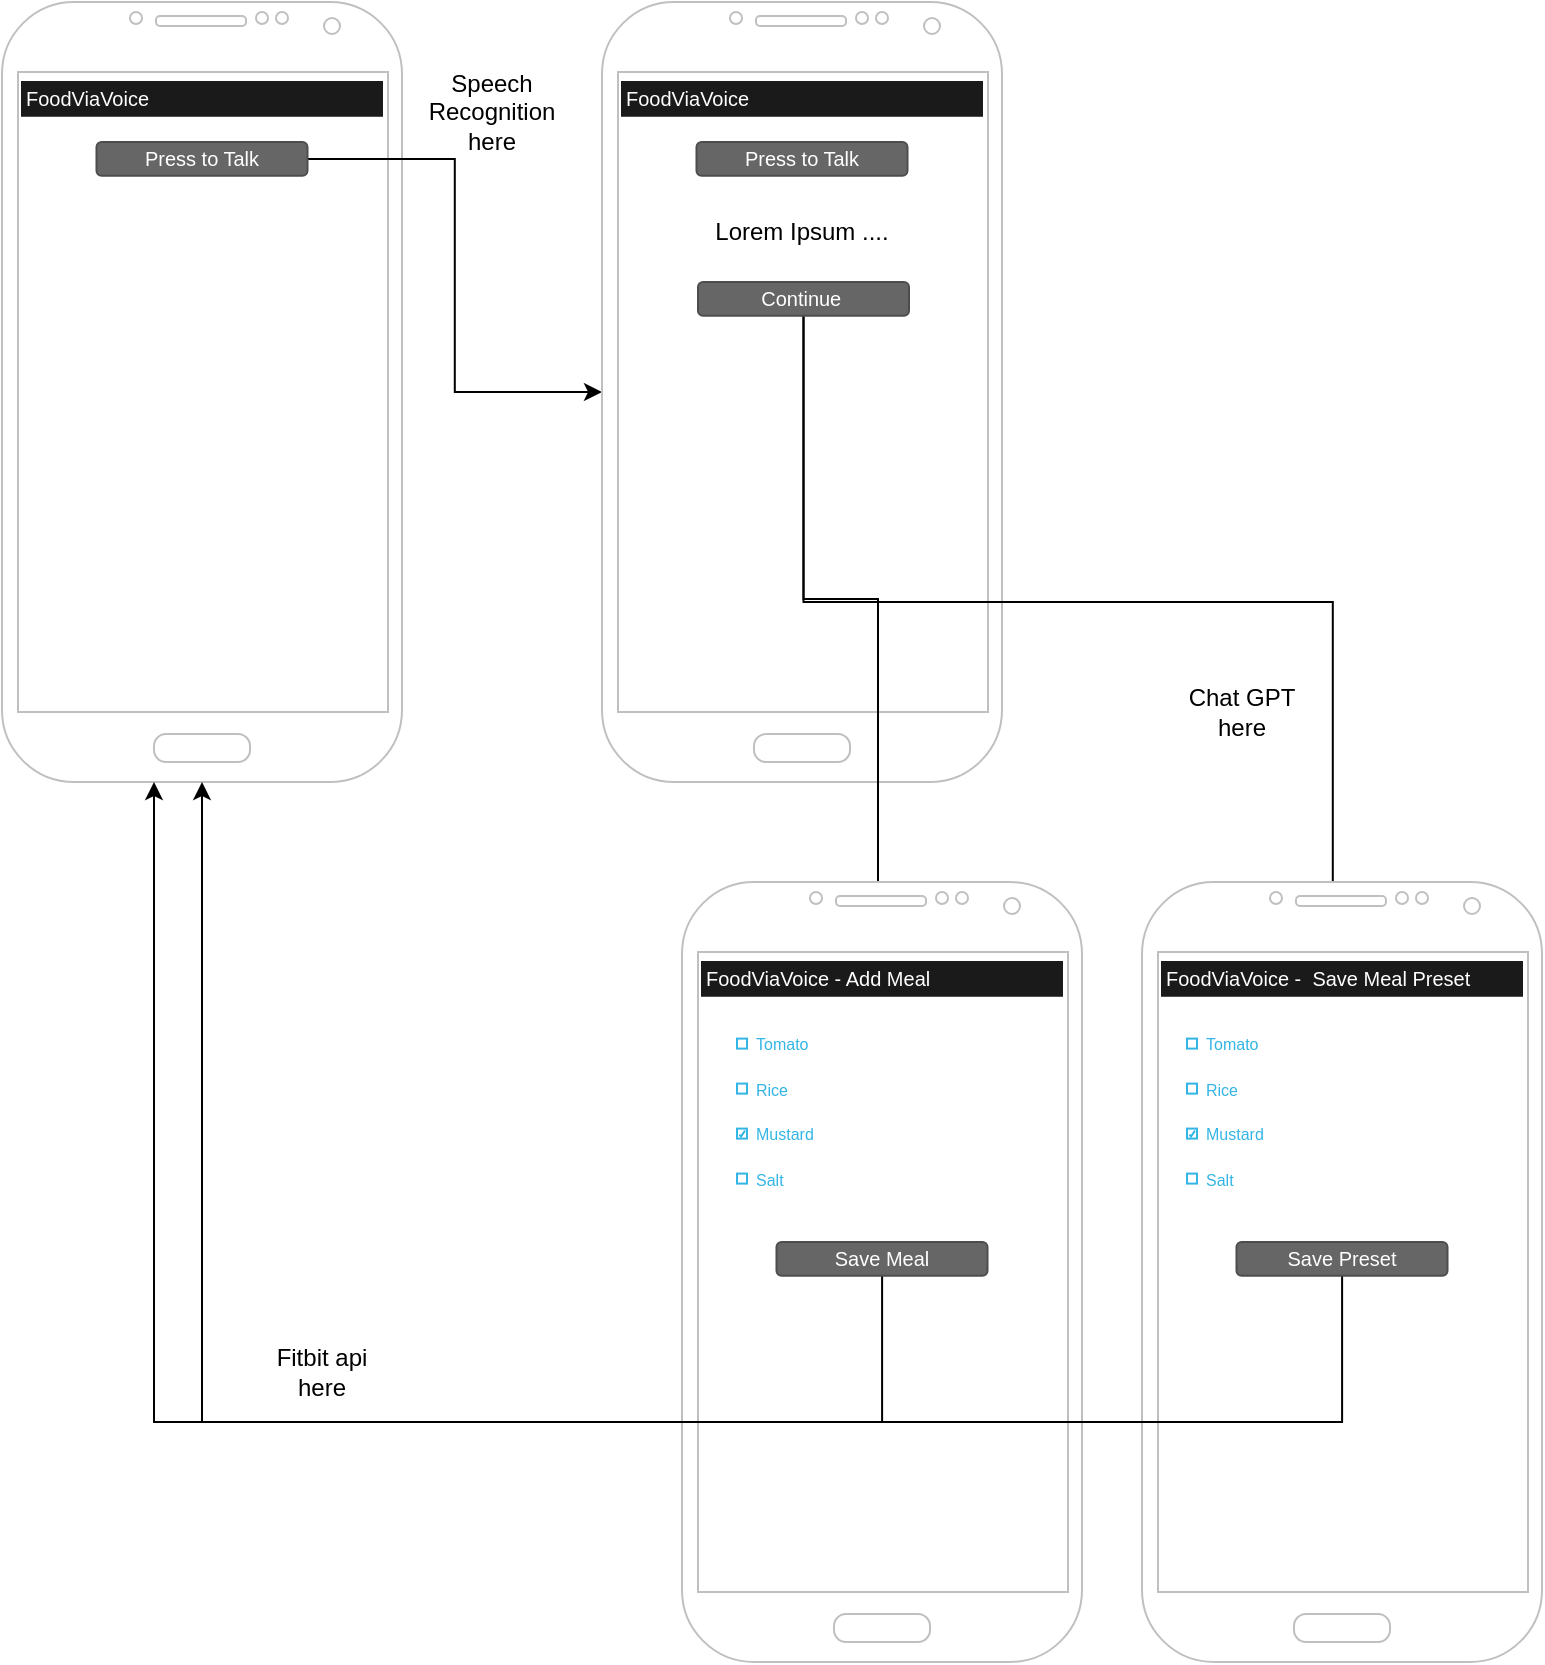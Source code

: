 <mxfile version="21.1.2" type="device">
  <diagram name="Page-1" id="mbIjbdhpMqE-Ixfhczzh">
    <mxGraphModel dx="1537" dy="998" grid="1" gridSize="10" guides="1" tooltips="1" connect="1" arrows="1" fold="1" page="1" pageScale="1" pageWidth="850" pageHeight="1100" math="0" shadow="0">
      <root>
        <mxCell id="0" />
        <mxCell id="1" parent="0" />
        <mxCell id="-Hr7FnxDlD46efR41cjD-1" value="" style="verticalLabelPosition=bottom;verticalAlign=top;html=1;shadow=0;dashed=0;strokeWidth=1;shape=mxgraph.android.phone2;strokeColor=#c0c0c0;" vertex="1" parent="1">
          <mxGeometry x="20" y="50" width="200" height="390" as="geometry" />
        </mxCell>
        <mxCell id="-Hr7FnxDlD46efR41cjD-19" style="edgeStyle=orthogonalEdgeStyle;rounded=0;orthogonalLoop=1;jettySize=auto;html=1;" edge="1" parent="1" source="-Hr7FnxDlD46efR41cjD-2" target="-Hr7FnxDlD46efR41cjD-5">
          <mxGeometry relative="1" as="geometry" />
        </mxCell>
        <mxCell id="-Hr7FnxDlD46efR41cjD-2" value="Press to Talk" style="rounded=1;html=1;shadow=0;dashed=0;whiteSpace=wrap;fontSize=10;fillColor=#666666;align=center;strokeColor=#4D4D4D;fontColor=#ffffff;" vertex="1" parent="1">
          <mxGeometry x="67.25" y="120" width="105.5" height="16.88" as="geometry" />
        </mxCell>
        <mxCell id="-Hr7FnxDlD46efR41cjD-3" value="FoodViaVoice" style="whiteSpace=wrap;html=1;shadow=0;dashed=0;fontSize=10;align=left;fillColor=#1A1A1A;strokeColor=#1A1A1A;fontColor=#FFFFFF;" vertex="1" parent="1">
          <mxGeometry x="30" y="90" width="180" height="16.88" as="geometry" />
        </mxCell>
        <mxCell id="-Hr7FnxDlD46efR41cjD-5" value="" style="verticalLabelPosition=bottom;verticalAlign=top;html=1;shadow=0;dashed=0;strokeWidth=1;shape=mxgraph.android.phone2;strokeColor=#c0c0c0;" vertex="1" parent="1">
          <mxGeometry x="320" y="50" width="200" height="390" as="geometry" />
        </mxCell>
        <mxCell id="-Hr7FnxDlD46efR41cjD-6" value="Press to Talk" style="rounded=1;html=1;shadow=0;dashed=0;whiteSpace=wrap;fontSize=10;fillColor=#666666;align=center;strokeColor=#4D4D4D;fontColor=#ffffff;" vertex="1" parent="1">
          <mxGeometry x="367.25" y="120" width="105.5" height="16.88" as="geometry" />
        </mxCell>
        <mxCell id="-Hr7FnxDlD46efR41cjD-7" value="FoodViaVoice" style="whiteSpace=wrap;html=1;shadow=0;dashed=0;fontSize=10;align=left;fillColor=#1A1A1A;strokeColor=#1A1A1A;fontColor=#FFFFFF;" vertex="1" parent="1">
          <mxGeometry x="330" y="90" width="180" height="16.88" as="geometry" />
        </mxCell>
        <mxCell id="-Hr7FnxDlD46efR41cjD-8" value="Lorem Ipsum ...." style="text;html=1;strokeColor=none;fillColor=none;align=center;verticalAlign=middle;whiteSpace=wrap;rounded=0;" vertex="1" parent="1">
          <mxGeometry x="330" y="140" width="180" height="50" as="geometry" />
        </mxCell>
        <mxCell id="-Hr7FnxDlD46efR41cjD-20" style="edgeStyle=orthogonalEdgeStyle;rounded=0;orthogonalLoop=1;jettySize=auto;html=1;entryX=0.49;entryY=0.031;entryDx=0;entryDy=0;entryPerimeter=0;" edge="1" parent="1" source="-Hr7FnxDlD46efR41cjD-10" target="-Hr7FnxDlD46efR41cjD-16">
          <mxGeometry relative="1" as="geometry" />
        </mxCell>
        <mxCell id="-Hr7FnxDlD46efR41cjD-24" style="edgeStyle=orthogonalEdgeStyle;rounded=0;orthogonalLoop=1;jettySize=auto;html=1;entryX=0.477;entryY=0.035;entryDx=0;entryDy=0;entryPerimeter=0;" edge="1" parent="1" source="-Hr7FnxDlD46efR41cjD-10" target="-Hr7FnxDlD46efR41cjD-21">
          <mxGeometry relative="1" as="geometry">
            <Array as="points">
              <mxPoint x="421" y="350" />
              <mxPoint x="685" y="350" />
            </Array>
          </mxGeometry>
        </mxCell>
        <mxCell id="-Hr7FnxDlD46efR41cjD-10" value="Continue&amp;nbsp;" style="rounded=1;html=1;shadow=0;dashed=0;whiteSpace=wrap;fontSize=10;fillColor=#666666;align=center;strokeColor=#4D4D4D;fontColor=#ffffff;" vertex="1" parent="1">
          <mxGeometry x="368" y="190" width="105.5" height="16.88" as="geometry" />
        </mxCell>
        <mxCell id="-Hr7FnxDlD46efR41cjD-16" value="" style="verticalLabelPosition=bottom;verticalAlign=top;html=1;shadow=0;dashed=0;strokeWidth=1;shape=mxgraph.android.phone2;strokeColor=#c0c0c0;" vertex="1" parent="1">
          <mxGeometry x="360" y="490" width="200" height="390" as="geometry" />
        </mxCell>
        <mxCell id="-Hr7FnxDlD46efR41cjD-55" style="edgeStyle=orthogonalEdgeStyle;rounded=0;orthogonalLoop=1;jettySize=auto;html=1;" edge="1" parent="1" source="-Hr7FnxDlD46efR41cjD-17" target="-Hr7FnxDlD46efR41cjD-1">
          <mxGeometry relative="1" as="geometry">
            <Array as="points">
              <mxPoint x="460" y="760" />
              <mxPoint x="120" y="760" />
            </Array>
          </mxGeometry>
        </mxCell>
        <mxCell id="-Hr7FnxDlD46efR41cjD-17" value="Save Meal" style="rounded=1;html=1;shadow=0;dashed=0;whiteSpace=wrap;fontSize=10;fillColor=#666666;align=center;strokeColor=#4D4D4D;fontColor=#ffffff;" vertex="1" parent="1">
          <mxGeometry x="407.25" y="670" width="105.5" height="16.88" as="geometry" />
        </mxCell>
        <mxCell id="-Hr7FnxDlD46efR41cjD-18" value="FoodViaVoice - Add Meal" style="whiteSpace=wrap;html=1;shadow=0;dashed=0;fontSize=10;align=left;fillColor=#1A1A1A;strokeColor=#1A1A1A;fontColor=#FFFFFF;" vertex="1" parent="1">
          <mxGeometry x="370" y="530" width="180" height="16.88" as="geometry" />
        </mxCell>
        <mxCell id="-Hr7FnxDlD46efR41cjD-21" value="" style="verticalLabelPosition=bottom;verticalAlign=top;html=1;shadow=0;dashed=0;strokeWidth=1;shape=mxgraph.android.phone2;strokeColor=#c0c0c0;" vertex="1" parent="1">
          <mxGeometry x="590" y="490" width="200" height="390" as="geometry" />
        </mxCell>
        <mxCell id="-Hr7FnxDlD46efR41cjD-56" style="edgeStyle=orthogonalEdgeStyle;rounded=0;orthogonalLoop=1;jettySize=auto;html=1;" edge="1" parent="1" source="-Hr7FnxDlD46efR41cjD-22" target="-Hr7FnxDlD46efR41cjD-1">
          <mxGeometry relative="1" as="geometry">
            <Array as="points">
              <mxPoint x="690" y="760" />
              <mxPoint x="96" y="760" />
            </Array>
          </mxGeometry>
        </mxCell>
        <mxCell id="-Hr7FnxDlD46efR41cjD-22" value="Save Preset" style="rounded=1;html=1;shadow=0;dashed=0;whiteSpace=wrap;fontSize=10;fillColor=#666666;align=center;strokeColor=#4D4D4D;fontColor=#ffffff;" vertex="1" parent="1">
          <mxGeometry x="637.25" y="670" width="105.5" height="16.88" as="geometry" />
        </mxCell>
        <mxCell id="-Hr7FnxDlD46efR41cjD-23" value="FoodViaVoice -&amp;nbsp; Save Meal Preset" style="whiteSpace=wrap;html=1;shadow=0;dashed=0;fontSize=10;align=left;fillColor=#1A1A1A;strokeColor=#1A1A1A;fontColor=#FFFFFF;" vertex="1" parent="1">
          <mxGeometry x="600" y="530" width="180" height="16.88" as="geometry" />
        </mxCell>
        <mxCell id="-Hr7FnxDlD46efR41cjD-25" value="" style="strokeWidth=1;html=1;shadow=0;dashed=0;shape=transparent;strokeColor=#33b5e5" vertex="1" parent="1">
          <mxGeometry x="385" y="560" width="165" height="90" as="geometry" />
        </mxCell>
        <mxCell id="-Hr7FnxDlD46efR41cjD-26" value="Tomato" style="strokeColor=inherit;fillColor=inherit;gradientColor=inherit;shape=transparent;html=1;align=left;spacingLeft=10;fontSize=8;fontColor=#33b5e5;" vertex="1" parent="-Hr7FnxDlD46efR41cjD-25">
          <mxGeometry width="165" height="22.5" as="geometry" />
        </mxCell>
        <mxCell id="-Hr7FnxDlD46efR41cjD-27" value="" style="strokeColor=inherit;fillColor=inherit;gradientColor=inherit;shape=transparent;" vertex="1" parent="-Hr7FnxDlD46efR41cjD-26">
          <mxGeometry y="10.8" as="geometry" />
        </mxCell>
        <mxCell id="-Hr7FnxDlD46efR41cjD-28" value="" style="strokeColor=inherit;fillColor=inherit;gradientColor=inherit;strokeWidth=1;html=1;shadow=0;dashed=0;shape=mxgraph.android.rrect;rSize=0;resizable=0;" vertex="1" parent="-Hr7FnxDlD46efR41cjD-27">
          <mxGeometry x="2.5" y="-2.5" width="5" height="5" as="geometry" />
        </mxCell>
        <mxCell id="-Hr7FnxDlD46efR41cjD-29" value="Rice" style="strokeColor=inherit;fillColor=inherit;gradientColor=inherit;shape=transparent;html=1;align=left;spacingLeft=10;fontSize=8;fontColor=#33b5e5;" vertex="1" parent="-Hr7FnxDlD46efR41cjD-25">
          <mxGeometry y="22.5" width="165" height="22.5" as="geometry" />
        </mxCell>
        <mxCell id="-Hr7FnxDlD46efR41cjD-30" value="" style="strokeColor=inherit;fillColor=inherit;gradientColor=inherit;shape=transparent;" vertex="1" parent="-Hr7FnxDlD46efR41cjD-29">
          <mxGeometry y="10.8" as="geometry" />
        </mxCell>
        <mxCell id="-Hr7FnxDlD46efR41cjD-31" value="" style="strokeColor=inherit;fillColor=inherit;gradientColor=inherit;strokeWidth=1;html=1;shadow=0;dashed=0;shape=mxgraph.android.rrect;rSize=0;resizable=0;" vertex="1" parent="-Hr7FnxDlD46efR41cjD-30">
          <mxGeometry x="2.5" y="-2.5" width="5" height="5" as="geometry" />
        </mxCell>
        <mxCell id="-Hr7FnxDlD46efR41cjD-32" value="Mustard" style="strokeColor=inherit;fillColor=inherit;gradientColor=inherit;shape=transparent;html=1;align=left;spacingLeft=10;fontSize=8;fontColor=#33b5e5;" vertex="1" parent="-Hr7FnxDlD46efR41cjD-25">
          <mxGeometry y="45" width="165" height="22.5" as="geometry" />
        </mxCell>
        <mxCell id="-Hr7FnxDlD46efR41cjD-33" value="" style="strokeColor=inherit;fillColor=inherit;gradientColor=inherit;shape=transparent;" vertex="1" parent="-Hr7FnxDlD46efR41cjD-32">
          <mxGeometry y="10.8" as="geometry" />
        </mxCell>
        <mxCell id="-Hr7FnxDlD46efR41cjD-34" value="" style="strokeColor=inherit;fillColor=inherit;gradientColor=inherit;strokeWidth=1;html=1;shadow=0;dashed=0;shape=mxgraph.android.checkbox;rSize=0;resizable=0;" vertex="1" parent="-Hr7FnxDlD46efR41cjD-33">
          <mxGeometry x="2.5" y="-2.5" width="5" height="5" as="geometry" />
        </mxCell>
        <mxCell id="-Hr7FnxDlD46efR41cjD-35" value="Salt" style="strokeColor=inherit;fillColor=inherit;gradientColor=inherit;shape=transparent;html=1;align=left;spacingLeft=10;fontSize=8;fontColor=#33b5e5;" vertex="1" parent="-Hr7FnxDlD46efR41cjD-25">
          <mxGeometry y="67.5" width="165" height="22.5" as="geometry" />
        </mxCell>
        <mxCell id="-Hr7FnxDlD46efR41cjD-36" value="" style="strokeColor=inherit;fillColor=inherit;gradientColor=inherit;shape=transparent;" vertex="1" parent="-Hr7FnxDlD46efR41cjD-35">
          <mxGeometry y="10.8" as="geometry" />
        </mxCell>
        <mxCell id="-Hr7FnxDlD46efR41cjD-37" value="" style="strokeColor=inherit;fillColor=inherit;gradientColor=inherit;strokeWidth=1;html=1;shadow=0;dashed=0;shape=mxgraph.android.rrect;rSize=0;resizable=0;" vertex="1" parent="-Hr7FnxDlD46efR41cjD-36">
          <mxGeometry x="2.5" y="-2.5" width="5" height="5" as="geometry" />
        </mxCell>
        <mxCell id="-Hr7FnxDlD46efR41cjD-41" value="" style="strokeWidth=1;html=1;shadow=0;dashed=0;shape=transparent;strokeColor=#33b5e5" vertex="1" parent="1">
          <mxGeometry x="610" y="560" width="165" height="90" as="geometry" />
        </mxCell>
        <mxCell id="-Hr7FnxDlD46efR41cjD-42" value="Tomato" style="strokeColor=inherit;fillColor=inherit;gradientColor=inherit;shape=transparent;html=1;align=left;spacingLeft=10;fontSize=8;fontColor=#33b5e5;" vertex="1" parent="-Hr7FnxDlD46efR41cjD-41">
          <mxGeometry width="165" height="22.5" as="geometry" />
        </mxCell>
        <mxCell id="-Hr7FnxDlD46efR41cjD-43" value="" style="strokeColor=inherit;fillColor=inherit;gradientColor=inherit;shape=transparent;" vertex="1" parent="-Hr7FnxDlD46efR41cjD-42">
          <mxGeometry y="10.8" as="geometry" />
        </mxCell>
        <mxCell id="-Hr7FnxDlD46efR41cjD-44" value="" style="strokeColor=inherit;fillColor=inherit;gradientColor=inherit;strokeWidth=1;html=1;shadow=0;dashed=0;shape=mxgraph.android.rrect;rSize=0;resizable=0;" vertex="1" parent="-Hr7FnxDlD46efR41cjD-43">
          <mxGeometry x="2.5" y="-2.5" width="5" height="5" as="geometry" />
        </mxCell>
        <mxCell id="-Hr7FnxDlD46efR41cjD-45" value="Rice" style="strokeColor=inherit;fillColor=inherit;gradientColor=inherit;shape=transparent;html=1;align=left;spacingLeft=10;fontSize=8;fontColor=#33b5e5;" vertex="1" parent="-Hr7FnxDlD46efR41cjD-41">
          <mxGeometry y="22.5" width="165" height="22.5" as="geometry" />
        </mxCell>
        <mxCell id="-Hr7FnxDlD46efR41cjD-46" value="" style="strokeColor=inherit;fillColor=inherit;gradientColor=inherit;shape=transparent;" vertex="1" parent="-Hr7FnxDlD46efR41cjD-45">
          <mxGeometry y="10.8" as="geometry" />
        </mxCell>
        <mxCell id="-Hr7FnxDlD46efR41cjD-47" value="" style="strokeColor=inherit;fillColor=inherit;gradientColor=inherit;strokeWidth=1;html=1;shadow=0;dashed=0;shape=mxgraph.android.rrect;rSize=0;resizable=0;" vertex="1" parent="-Hr7FnxDlD46efR41cjD-46">
          <mxGeometry x="2.5" y="-2.5" width="5" height="5" as="geometry" />
        </mxCell>
        <mxCell id="-Hr7FnxDlD46efR41cjD-48" value="Mustard" style="strokeColor=inherit;fillColor=inherit;gradientColor=inherit;shape=transparent;html=1;align=left;spacingLeft=10;fontSize=8;fontColor=#33b5e5;" vertex="1" parent="-Hr7FnxDlD46efR41cjD-41">
          <mxGeometry y="45" width="165" height="22.5" as="geometry" />
        </mxCell>
        <mxCell id="-Hr7FnxDlD46efR41cjD-49" value="" style="strokeColor=inherit;fillColor=inherit;gradientColor=inherit;shape=transparent;" vertex="1" parent="-Hr7FnxDlD46efR41cjD-48">
          <mxGeometry y="10.8" as="geometry" />
        </mxCell>
        <mxCell id="-Hr7FnxDlD46efR41cjD-50" value="" style="strokeColor=inherit;fillColor=inherit;gradientColor=inherit;strokeWidth=1;html=1;shadow=0;dashed=0;shape=mxgraph.android.checkbox;rSize=0;resizable=0;" vertex="1" parent="-Hr7FnxDlD46efR41cjD-49">
          <mxGeometry x="2.5" y="-2.5" width="5" height="5" as="geometry" />
        </mxCell>
        <mxCell id="-Hr7FnxDlD46efR41cjD-51" value="Salt" style="strokeColor=inherit;fillColor=inherit;gradientColor=inherit;shape=transparent;html=1;align=left;spacingLeft=10;fontSize=8;fontColor=#33b5e5;" vertex="1" parent="-Hr7FnxDlD46efR41cjD-41">
          <mxGeometry y="67.5" width="165" height="22.5" as="geometry" />
        </mxCell>
        <mxCell id="-Hr7FnxDlD46efR41cjD-52" value="" style="strokeColor=inherit;fillColor=inherit;gradientColor=inherit;shape=transparent;" vertex="1" parent="-Hr7FnxDlD46efR41cjD-51">
          <mxGeometry y="10.8" as="geometry" />
        </mxCell>
        <mxCell id="-Hr7FnxDlD46efR41cjD-53" value="" style="strokeColor=inherit;fillColor=inherit;gradientColor=inherit;strokeWidth=1;html=1;shadow=0;dashed=0;shape=mxgraph.android.rrect;rSize=0;resizable=0;" vertex="1" parent="-Hr7FnxDlD46efR41cjD-52">
          <mxGeometry x="2.5" y="-2.5" width="5" height="5" as="geometry" />
        </mxCell>
        <mxCell id="-Hr7FnxDlD46efR41cjD-54" value="Speech&lt;br&gt;Recognition here" style="text;html=1;strokeColor=none;fillColor=none;align=center;verticalAlign=middle;whiteSpace=wrap;rounded=0;" vertex="1" parent="1">
          <mxGeometry x="230" y="90" width="70" height="30" as="geometry" />
        </mxCell>
        <mxCell id="-Hr7FnxDlD46efR41cjD-57" value="Fitbit api here" style="text;html=1;strokeColor=none;fillColor=none;align=center;verticalAlign=middle;whiteSpace=wrap;rounded=0;" vertex="1" parent="1">
          <mxGeometry x="150" y="720" width="60" height="30" as="geometry" />
        </mxCell>
        <mxCell id="-Hr7FnxDlD46efR41cjD-58" value="Chat GPT here" style="text;html=1;strokeColor=none;fillColor=none;align=center;verticalAlign=middle;whiteSpace=wrap;rounded=0;" vertex="1" parent="1">
          <mxGeometry x="610" y="390" width="60" height="30" as="geometry" />
        </mxCell>
      </root>
    </mxGraphModel>
  </diagram>
</mxfile>
